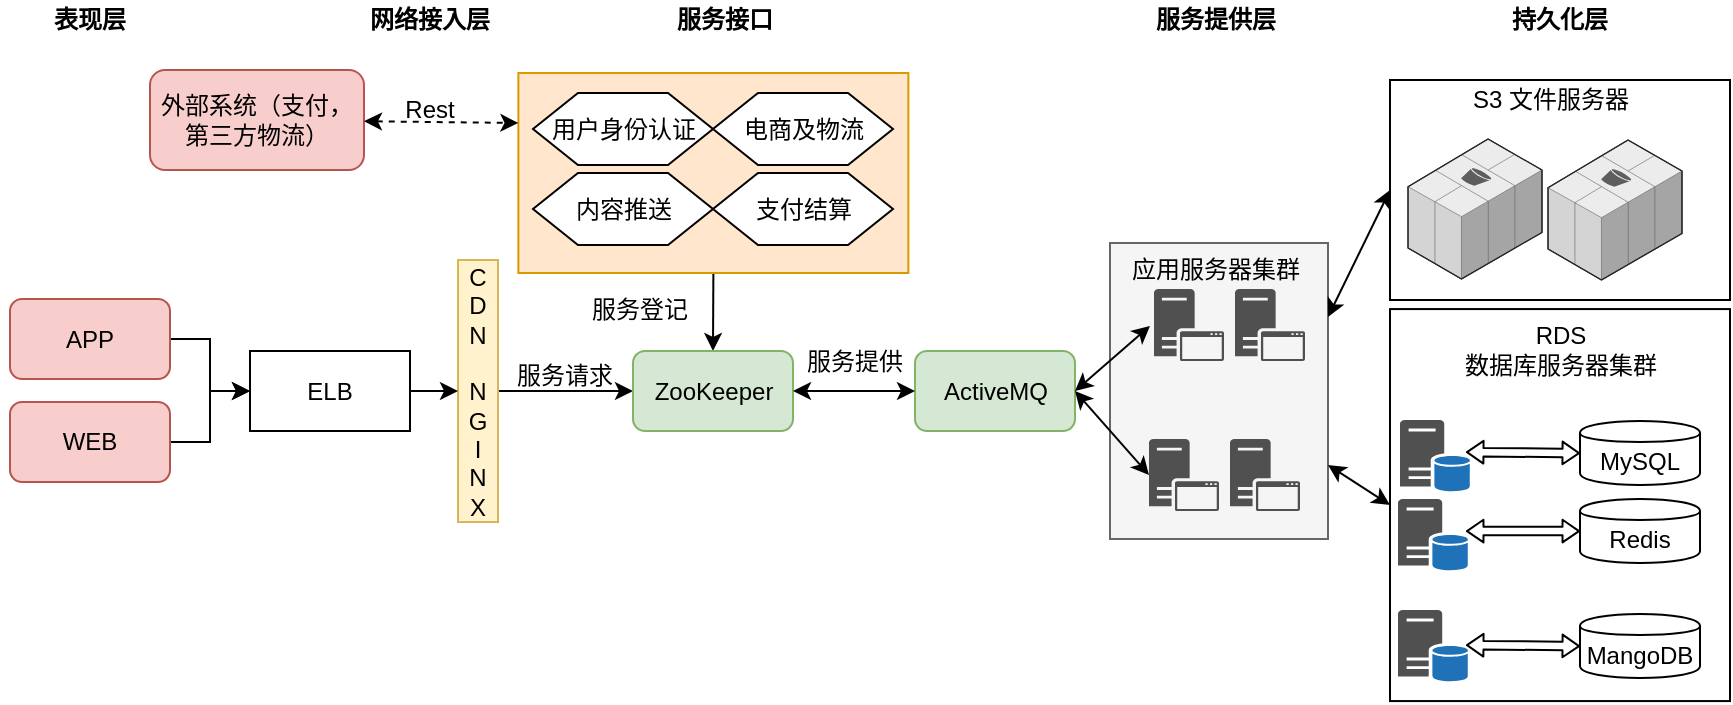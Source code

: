 <mxfile version="10.9.8" type="github"><diagram id="UtvmUOK2MqXXVOKJamNR" name="Page-1"><mxGraphModel dx="2010" dy="1765" grid="1" gridSize="10" guides="1" tooltips="1" connect="1" arrows="1" fold="1" page="1" pageScale="1" pageWidth="827" pageHeight="1169" math="0" shadow="0"><root><mxCell id="0"/><mxCell id="1" parent="0"/><mxCell id="4wx1Gbzl766Cqw2n6DzR-68" value="" style="rounded=0;whiteSpace=wrap;html=1;strokeColor=#000000;fillColor=#ffffff;fontSize=12;align=center;" vertex="1" parent="1"><mxGeometry x="580" y="20" width="170" height="110" as="geometry"/></mxCell><mxCell id="4wx1Gbzl766Cqw2n6DzR-48" value="" style="rounded=0;whiteSpace=wrap;html=1;fontSize=12;align=center;fillColor=#f5f5f5;strokeColor=#666666;fontColor=#333333;" vertex="1" parent="1"><mxGeometry x="440" y="101.5" width="109" height="148" as="geometry"/></mxCell><mxCell id="4wx1Gbzl766Cqw2n6DzR-22" style="edgeStyle=orthogonalEdgeStyle;rounded=0;orthogonalLoop=1;jettySize=auto;html=1;exitX=0.5;exitY=1;exitDx=0;exitDy=0;entryX=0.5;entryY=0;entryDx=0;entryDy=0;" edge="1" parent="1" source="4wx1Gbzl766Cqw2n6DzR-14" target="gE2hDFtQv9z66PGp-qHO-20"><mxGeometry relative="1" as="geometry"/></mxCell><mxCell id="4wx1Gbzl766Cqw2n6DzR-14" value="" style="rounded=0;whiteSpace=wrap;html=1;fillColor=#ffe6cc;strokeColor=#d79b00;" vertex="1" parent="1"><mxGeometry x="144.19" y="16.5" width="195" height="100" as="geometry"/></mxCell><mxCell id="gE2hDFtQv9z66PGp-qHO-78" value="" style="rounded=0;whiteSpace=wrap;html=1;fontSize=12;align=center;" parent="1" vertex="1"><mxGeometry x="580" y="134.534" width="170" height="196" as="geometry"/></mxCell><mxCell id="gE2hDFtQv9z66PGp-qHO-18" style="edgeStyle=orthogonalEdgeStyle;rounded=0;orthogonalLoop=1;jettySize=auto;html=1;exitX=1;exitY=0.5;exitDx=0;exitDy=0;entryX=0;entryY=0.5;entryDx=0;entryDy=0;" parent="1" source="RUQAsy7E18LhO4KQ1Yzz-1" target="4wx1Gbzl766Cqw2n6DzR-2" edge="1"><mxGeometry relative="1" as="geometry"><mxPoint x="10.034" y="176.759" as="targetPoint"/></mxGeometry></mxCell><mxCell id="RUQAsy7E18LhO4KQ1Yzz-1" value="APP" style="rounded=1;whiteSpace=wrap;html=1;fillColor=#f8cecc;strokeColor=#b85450;" parent="1" vertex="1"><mxGeometry x="-110" y="129.5" width="80" height="40" as="geometry"/></mxCell><mxCell id="gE2hDFtQv9z66PGp-qHO-24" style="edgeStyle=orthogonalEdgeStyle;rounded=0;orthogonalLoop=1;jettySize=auto;html=1;exitX=1;exitY=0.5;exitDx=0;exitDy=0;entryX=0;entryY=0.5;entryDx=0;entryDy=0;endArrow=classic;endFill=1;" parent="1" source="RUQAsy7E18LhO4KQ1Yzz-2" target="4wx1Gbzl766Cqw2n6DzR-2" edge="1"><mxGeometry relative="1" as="geometry"><mxPoint x="10.034" y="176.759" as="targetPoint"/></mxGeometry></mxCell><mxCell id="RUQAsy7E18LhO4KQ1Yzz-2" value="WEB" style="rounded=1;whiteSpace=wrap;html=1;fillColor=#f8cecc;strokeColor=#b85450;" parent="1" vertex="1"><mxGeometry x="-110" y="181" width="80" height="40" as="geometry"/></mxCell><mxCell id="4wx1Gbzl766Cqw2n6DzR-15" style="edgeStyle=orthogonalEdgeStyle;rounded=0;orthogonalLoop=1;jettySize=auto;html=1;exitX=1;exitY=0.5;exitDx=0;exitDy=0;entryX=0;entryY=0.5;entryDx=0;entryDy=0;" edge="1" parent="1" source="RUQAsy7E18LhO4KQ1Yzz-3" target="gE2hDFtQv9z66PGp-qHO-20"><mxGeometry relative="1" as="geometry"><mxPoint x="220" y="175.571" as="targetPoint"/></mxGeometry></mxCell><mxCell id="RUQAsy7E18LhO4KQ1Yzz-3" value="C&lt;br&gt;D&lt;br&gt;N&lt;br&gt;&lt;br&gt;N&lt;br&gt;G&lt;br&gt;I&lt;br&gt;N&lt;br&gt;X" style="rounded=0;whiteSpace=wrap;html=1;fillColor=#fff2cc;strokeColor=#d6b656;" parent="1" vertex="1"><mxGeometry x="114" y="110" width="20" height="131" as="geometry"/></mxCell><mxCell id="RUQAsy7E18LhO4KQ1Yzz-4" value="网络接入层" style="text;html=1;strokeColor=none;fillColor=none;align=center;verticalAlign=middle;whiteSpace=wrap;rounded=0;fontStyle=1" parent="1" vertex="1"><mxGeometry x="55" y="-20" width="90" height="20" as="geometry"/></mxCell><mxCell id="RUQAsy7E18LhO4KQ1Yzz-9" value="服务接口" style="text;html=1;strokeColor=none;fillColor=none;align=center;verticalAlign=middle;whiteSpace=wrap;rounded=0;fontStyle=1" parent="1" vertex="1"><mxGeometry x="220" y="-20" width="55" height="20" as="geometry"/></mxCell><mxCell id="gE2hDFtQv9z66PGp-qHO-3" value="服务提供层" style="text;html=1;strokeColor=none;fillColor=none;align=center;verticalAlign=middle;whiteSpace=wrap;rounded=0;fontStyle=1" parent="1" vertex="1"><mxGeometry x="458.5" y="-20" width="68" height="20" as="geometry"/></mxCell><mxCell id="gE2hDFtQv9z66PGp-qHO-4" value="支付结算" style="shape=hexagon;perimeter=hexagonPerimeter2;whiteSpace=wrap;html=1;" parent="1" vertex="1"><mxGeometry x="241.5" y="66.5" width="90" height="36" as="geometry"/></mxCell><mxCell id="gE2hDFtQv9z66PGp-qHO-5" value="用户身份认证" style="shape=hexagon;perimeter=hexagonPerimeter2;whiteSpace=wrap;html=1;" parent="1" vertex="1"><mxGeometry x="151.5" y="26.5" width="90" height="36" as="geometry"/></mxCell><mxCell id="gE2hDFtQv9z66PGp-qHO-7" value="内容推送" style="shape=hexagon;perimeter=hexagonPerimeter2;whiteSpace=wrap;html=1;" parent="1" vertex="1"><mxGeometry x="151.5" y="66.5" width="90" height="36" as="geometry"/></mxCell><mxCell id="gE2hDFtQv9z66PGp-qHO-8" value="MySQL" style="shape=cylinder;whiteSpace=wrap;html=1;boundedLbl=1;backgroundOutline=1;" parent="1" vertex="1"><mxGeometry x="675" y="190.534" width="60" height="32" as="geometry"/></mxCell><mxCell id="gE2hDFtQv9z66PGp-qHO-20" value="ZooKeeper" style="rounded=1;whiteSpace=wrap;html=1;fillColor=#d5e8d4;strokeColor=#82b366;" parent="1" vertex="1"><mxGeometry x="201.5" y="155.5" width="80" height="40" as="geometry"/></mxCell><mxCell id="gE2hDFtQv9z66PGp-qHO-26" value="服务请求" style="text;html=1;strokeColor=none;fillColor=none;align=center;verticalAlign=middle;whiteSpace=wrap;rounded=0;" parent="1" vertex="1"><mxGeometry x="140" y="158" width="55" height="20" as="geometry"/></mxCell><mxCell id="gE2hDFtQv9z66PGp-qHO-35" value="电商及物流" style="shape=hexagon;perimeter=hexagonPerimeter2;whiteSpace=wrap;html=1;" parent="1" vertex="1"><mxGeometry x="241.5" y="26.5" width="90" height="36" as="geometry"/></mxCell><mxCell id="gE2hDFtQv9z66PGp-qHO-40" value="" style="shape=image;html=1;verticalAlign=top;verticalLabelPosition=bottom;labelBackgroundColor=#ffffff;imageAspect=0;aspect=fixed;image=https://cdn1.iconfinder.com/data/icons/jumpicon-basic-ui-glyph-1/32/-_Dot-More-Vertical-Menu-128.png;fontSize=25;align=center;" parent="1" vertex="1"><mxGeometry x="482" y="173" width="22" height="22" as="geometry"/></mxCell><mxCell id="gE2hDFtQv9z66PGp-qHO-53" value="&lt;font style=&quot;font-size: 12px&quot;&gt;外部系统（支付，第三方物流）&lt;/font&gt;" style="rounded=1;whiteSpace=wrap;html=1;fontSize=12;align=center;fillColor=#f8cecc;strokeColor=#b85450;" parent="1" vertex="1"><mxGeometry x="-40" y="15" width="107" height="50" as="geometry"/></mxCell><mxCell id="gE2hDFtQv9z66PGp-qHO-58" value="Rest" style="text;html=1;strokeColor=none;fillColor=none;align=center;verticalAlign=middle;whiteSpace=wrap;rounded=0;fontSize=12;" parent="1" vertex="1"><mxGeometry x="85" y="30" width="30" height="10" as="geometry"/></mxCell><mxCell id="gE2hDFtQv9z66PGp-qHO-64" value="" style="shape=image;html=1;verticalAlign=top;verticalLabelPosition=bottom;labelBackgroundColor=#ffffff;imageAspect=0;aspect=fixed;image=https://cdn1.iconfinder.com/data/icons/jumpicon-basic-ui-glyph-1/32/-_Dot-More-Vertical-Menu-128.png;fontSize=27;align=center;" parent="1" vertex="1"><mxGeometry x="634" y="265.534" width="22" height="22" as="geometry"/></mxCell><mxCell id="gE2hDFtQv9z66PGp-qHO-65" value="Redis" style="shape=cylinder;whiteSpace=wrap;html=1;boundedLbl=1;backgroundOutline=1;" parent="1" vertex="1"><mxGeometry x="675" y="229.534" width="60" height="32" as="geometry"/></mxCell><mxCell id="gE2hDFtQv9z66PGp-qHO-66" value="" style="shape=flexArrow;endArrow=classic;startArrow=classic;html=1;fontSize=12;entryX=0;entryY=0.5;entryDx=0;entryDy=0;startWidth=6.054;endWidth=6.054;startSize=2.414;endSize=2.414;width=4.286;" parent="1" target="gE2hDFtQv9z66PGp-qHO-8" edge="1"><mxGeometry width="50" height="50" relative="1" as="geometry"><mxPoint x="618" y="206.034" as="sourcePoint"/><mxPoint x="675" y="196.034" as="targetPoint"/></mxGeometry></mxCell><mxCell id="gE2hDFtQv9z66PGp-qHO-68" value="" style="shape=flexArrow;endArrow=classic;startArrow=classic;html=1;fontSize=12;startWidth=6.054;endWidth=6.054;startSize=2.414;endSize=2.414;width=4.286;entryX=0;entryY=0.5;entryDx=0;entryDy=0;" parent="1" target="gE2hDFtQv9z66PGp-qHO-65" edge="1"><mxGeometry width="50" height="50" relative="1" as="geometry"><mxPoint x="618" y="245.534" as="sourcePoint"/><mxPoint x="655" y="265.534" as="targetPoint"/></mxGeometry></mxCell><mxCell id="gE2hDFtQv9z66PGp-qHO-70" value="MangoDB" style="shape=cylinder;whiteSpace=wrap;html=1;boundedLbl=1;backgroundOutline=1;" parent="1" vertex="1"><mxGeometry x="675" y="287.034" width="60" height="32" as="geometry"/></mxCell><mxCell id="gE2hDFtQv9z66PGp-qHO-74" value="" style="shape=flexArrow;endArrow=classic;startArrow=classic;html=1;fontSize=12;entryX=0;entryY=0.5;entryDx=0;entryDy=0;startWidth=6.054;endWidth=6.054;startSize=2.414;endSize=2.414;width=4.286;" parent="1" target="gE2hDFtQv9z66PGp-qHO-70" edge="1"><mxGeometry width="50" height="50" relative="1" as="geometry"><mxPoint x="618" y="302.534" as="sourcePoint"/><mxPoint x="675" y="292.534" as="targetPoint"/></mxGeometry></mxCell><mxCell id="4wx1Gbzl766Cqw2n6DzR-5" style="edgeStyle=orthogonalEdgeStyle;rounded=0;orthogonalLoop=1;jettySize=auto;html=1;exitX=1;exitY=0.5;exitDx=0;exitDy=0;entryX=0;entryY=0.5;entryDx=0;entryDy=0;" edge="1" parent="1" source="4wx1Gbzl766Cqw2n6DzR-2" target="RUQAsy7E18LhO4KQ1Yzz-3"><mxGeometry relative="1" as="geometry"/></mxCell><mxCell id="4wx1Gbzl766Cqw2n6DzR-2" value="ELB" style="rounded=0;whiteSpace=wrap;html=1;" vertex="1" parent="1"><mxGeometry x="10" y="155.5" width="80" height="40" as="geometry"/></mxCell><mxCell id="4wx1Gbzl766Cqw2n6DzR-7" value="" style="pointerEvents=1;shadow=0;dashed=0;html=1;strokeColor=none;fillColor=#505050;labelPosition=center;verticalLabelPosition=bottom;verticalAlign=top;outlineConnect=0;align=center;shape=mxgraph.office.servers.application_server;" vertex="1" parent="1"><mxGeometry x="462" y="124.5" width="35" height="36" as="geometry"/></mxCell><mxCell id="4wx1Gbzl766Cqw2n6DzR-9" value="" style="pointerEvents=1;shadow=0;dashed=0;html=1;strokeColor=none;fillColor=#505050;labelPosition=center;verticalLabelPosition=bottom;verticalAlign=top;outlineConnect=0;align=center;shape=mxgraph.office.servers.application_server;" vertex="1" parent="1"><mxGeometry x="502.5" y="124.5" width="35" height="36" as="geometry"/></mxCell><mxCell id="4wx1Gbzl766Cqw2n6DzR-12" value="持久化层" style="text;html=1;strokeColor=none;fillColor=none;align=center;verticalAlign=middle;whiteSpace=wrap;rounded=0;fontStyle=1" vertex="1" parent="1"><mxGeometry x="627" y="-20" width="76" height="20" as="geometry"/></mxCell><mxCell id="4wx1Gbzl766Cqw2n6DzR-20" value="" style="endArrow=classic;startArrow=classic;html=1;entryX=0;entryY=0.25;entryDx=0;entryDy=0;dashed=1;" edge="1" parent="1" source="gE2hDFtQv9z66PGp-qHO-53" target="4wx1Gbzl766Cqw2n6DzR-14"><mxGeometry width="50" height="50" relative="1" as="geometry"><mxPoint x="85" y="35.5" as="sourcePoint"/><mxPoint x="135" y="-14.5" as="targetPoint"/></mxGeometry></mxCell><mxCell id="4wx1Gbzl766Cqw2n6DzR-23" value="服务登记" style="text;html=1;strokeColor=none;fillColor=none;align=center;verticalAlign=middle;whiteSpace=wrap;rounded=0;" vertex="1" parent="1"><mxGeometry x="180" y="124.5" width="50" height="20" as="geometry"/></mxCell><mxCell id="4wx1Gbzl766Cqw2n6DzR-24" value="" style="pointerEvents=1;shadow=0;dashed=0;html=1;strokeColor=none;fillColor=#505050;labelPosition=center;verticalLabelPosition=bottom;verticalAlign=top;outlineConnect=0;align=center;shape=mxgraph.office.servers.application_server;" vertex="1" parent="1"><mxGeometry x="459.5" y="199.5" width="35" height="36" as="geometry"/></mxCell><mxCell id="4wx1Gbzl766Cqw2n6DzR-25" value="" style="pointerEvents=1;shadow=0;dashed=0;html=1;strokeColor=none;fillColor=#505050;labelPosition=center;verticalLabelPosition=bottom;verticalAlign=top;outlineConnect=0;align=center;shape=mxgraph.office.servers.application_server;" vertex="1" parent="1"><mxGeometry x="500" y="199.5" width="35" height="36" as="geometry"/></mxCell><mxCell id="4wx1Gbzl766Cqw2n6DzR-27" value="&lt;font style=&quot;font-size: 12px;&quot;&gt;应用服务器集群&lt;/font&gt;" style="text;html=1;strokeColor=none;fillColor=none;align=center;verticalAlign=middle;whiteSpace=wrap;rounded=0;fontSize=12;" vertex="1" parent="1"><mxGeometry x="447.5" y="104.5" width="90" height="20" as="geometry"/></mxCell><mxCell id="4wx1Gbzl766Cqw2n6DzR-37" value="服务提供" style="text;html=1;strokeColor=none;fillColor=none;align=center;verticalAlign=middle;whiteSpace=wrap;rounded=0;" vertex="1" parent="1"><mxGeometry x="284.5" y="150.5" width="55" height="20" as="geometry"/></mxCell><mxCell id="4wx1Gbzl766Cqw2n6DzR-40" value="" style="shadow=0;dashed=0;html=1;strokeColor=none;fillColor=#505050;labelPosition=center;verticalLabelPosition=bottom;verticalAlign=top;outlineConnect=0;align=center;shape=mxgraph.office.databases.database_server_blue;fontSize=12;" vertex="1" parent="1"><mxGeometry x="585" y="190" width="35" height="36" as="geometry"/></mxCell><mxCell id="4wx1Gbzl766Cqw2n6DzR-41" value="ActiveMQ" style="rounded=1;whiteSpace=wrap;html=1;fillColor=#d5e8d4;strokeColor=#82b366;" vertex="1" parent="1"><mxGeometry x="342.5" y="155.5" width="80" height="40" as="geometry"/></mxCell><mxCell id="4wx1Gbzl766Cqw2n6DzR-53" value="" style="shadow=0;dashed=0;html=1;strokeColor=none;fillColor=#505050;labelPosition=center;verticalLabelPosition=bottom;verticalAlign=top;outlineConnect=0;align=center;shape=mxgraph.office.databases.database_server_blue;fontSize=12;" vertex="1" parent="1"><mxGeometry x="584" y="229.5" width="35" height="36" as="geometry"/></mxCell><mxCell id="4wx1Gbzl766Cqw2n6DzR-54" value="" style="shadow=0;dashed=0;html=1;strokeColor=none;fillColor=#505050;labelPosition=center;verticalLabelPosition=bottom;verticalAlign=top;outlineConnect=0;align=center;shape=mxgraph.office.databases.database_server_blue;fontSize=12;" vertex="1" parent="1"><mxGeometry x="584" y="285" width="35" height="36" as="geometry"/></mxCell><mxCell id="4wx1Gbzl766Cqw2n6DzR-56" value="RDS&lt;br&gt;数据库服务器集群" style="text;html=1;strokeColor=none;fillColor=none;align=center;verticalAlign=middle;whiteSpace=wrap;rounded=0;fontSize=12;" vertex="1" parent="1"><mxGeometry x="607.5" y="144.5" width="115" height="20" as="geometry"/></mxCell><mxCell id="4wx1Gbzl766Cqw2n6DzR-65" value="" style="verticalLabelPosition=bottom;html=1;verticalAlign=top;strokeWidth=1;align=center;outlineConnect=0;dashed=0;outlineConnect=0;shape=mxgraph.aws3d.s3;fillColor=#ECECEC;strokeColor=#5E5E5E;aspect=fixed;fontSize=12;" vertex="1" parent="1"><mxGeometry x="589" y="49.5" width="67" height="70" as="geometry"/></mxCell><mxCell id="4wx1Gbzl766Cqw2n6DzR-66" value="" style="verticalLabelPosition=bottom;html=1;verticalAlign=top;strokeWidth=1;align=center;outlineConnect=0;dashed=0;outlineConnect=0;shape=mxgraph.aws3d.s3;fillColor=#ECECEC;strokeColor=#5E5E5E;aspect=fixed;fontSize=12;" vertex="1" parent="1"><mxGeometry x="659" y="50" width="67" height="70" as="geometry"/></mxCell><mxCell id="4wx1Gbzl766Cqw2n6DzR-67" value="S3 文件服务器" style="text;html=1;strokeColor=none;fillColor=none;align=center;verticalAlign=middle;whiteSpace=wrap;rounded=0;fontSize=12;" vertex="1" parent="1"><mxGeometry x="602.5" y="20" width="115" height="20" as="geometry"/></mxCell><mxCell id="4wx1Gbzl766Cqw2n6DzR-71" value="" style="endArrow=classic;startArrow=classic;html=1;fontSize=12;entryX=0;entryY=0.5;entryDx=0;entryDy=0;exitX=1;exitY=0.25;exitDx=0;exitDy=0;" edge="1" parent="1" source="4wx1Gbzl766Cqw2n6DzR-48" target="4wx1Gbzl766Cqw2n6DzR-68"><mxGeometry width="50" height="50" relative="1" as="geometry"><mxPoint x="480" y="80" as="sourcePoint"/><mxPoint x="530" y="30" as="targetPoint"/></mxGeometry></mxCell><mxCell id="4wx1Gbzl766Cqw2n6DzR-72" value="" style="endArrow=classic;startArrow=classic;html=1;fontSize=12;entryX=0;entryY=0.5;entryDx=0;entryDy=0;exitX=1;exitY=0.75;exitDx=0;exitDy=0;" edge="1" parent="1" source="4wx1Gbzl766Cqw2n6DzR-48" target="gE2hDFtQv9z66PGp-qHO-78"><mxGeometry width="50" height="50" relative="1" as="geometry"><mxPoint x="559.172" y="148.483" as="sourcePoint"/><mxPoint x="590.207" y="60.207" as="targetPoint"/></mxGeometry></mxCell><mxCell id="4wx1Gbzl766Cqw2n6DzR-81" value="" style="endArrow=classic;startArrow=classic;html=1;fontSize=12;entryX=0;entryY=0.5;entryDx=0;entryDy=0;exitX=1;exitY=0.5;exitDx=0;exitDy=0;" edge="1" parent="1" source="gE2hDFtQv9z66PGp-qHO-20" target="4wx1Gbzl766Cqw2n6DzR-41"><mxGeometry width="50" height="50" relative="1" as="geometry"><mxPoint x="170" y="280" as="sourcePoint"/><mxPoint x="220" y="230" as="targetPoint"/></mxGeometry></mxCell><mxCell id="4wx1Gbzl766Cqw2n6DzR-82" value="" style="endArrow=classic;startArrow=classic;html=1;fontSize=12;exitX=1;exitY=0.5;exitDx=0;exitDy=0;" edge="1" parent="1" source="4wx1Gbzl766Cqw2n6DzR-41"><mxGeometry width="50" height="50" relative="1" as="geometry"><mxPoint x="418.714" y="157.714" as="sourcePoint"/><mxPoint x="460" y="143" as="targetPoint"/></mxGeometry></mxCell><mxCell id="4wx1Gbzl766Cqw2n6DzR-83" value="" style="endArrow=classic;startArrow=classic;html=1;fontSize=12;exitX=1;exitY=0.5;exitDx=0;exitDy=0;entryX=0;entryY=0.5;entryDx=0;entryDy=0;entryPerimeter=0;" edge="1" parent="1" source="4wx1Gbzl766Cqw2n6DzR-41" target="4wx1Gbzl766Cqw2n6DzR-24"><mxGeometry width="50" height="50" relative="1" as="geometry"><mxPoint x="434.857" y="185.714" as="sourcePoint"/><mxPoint x="472" y="163.137" as="targetPoint"/></mxGeometry></mxCell><mxCell id="4wx1Gbzl766Cqw2n6DzR-84" value="表现层" style="text;html=1;strokeColor=none;fillColor=none;align=center;verticalAlign=middle;whiteSpace=wrap;rounded=0;fontStyle=1" vertex="1" parent="1"><mxGeometry x="-115" y="-20" width="90" height="20" as="geometry"/></mxCell></root></mxGraphModel></diagram></mxfile>